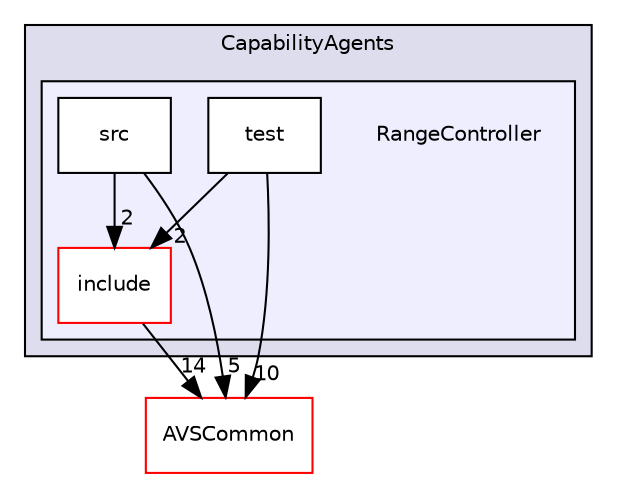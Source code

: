 digraph "/home/ANT.AMAZON.COM/womw/workplace/1.19_release/doxy/avs-device-sdk/CapabilityAgents/RangeController" {
  compound=true
  node [ fontsize="10", fontname="Helvetica"];
  edge [ labelfontsize="10", labelfontname="Helvetica"];
  subgraph clusterdir_7cf910bd1d7603f12ef47ff650cec893 {
    graph [ bgcolor="#ddddee", pencolor="black", label="CapabilityAgents" fontname="Helvetica", fontsize="10", URL="dir_7cf910bd1d7603f12ef47ff650cec893.html"]
  subgraph clusterdir_91c0e80209b769b24ceff766697d73ba {
    graph [ bgcolor="#eeeeff", pencolor="black", label="" URL="dir_91c0e80209b769b24ceff766697d73ba.html"];
    dir_91c0e80209b769b24ceff766697d73ba [shape=plaintext label="RangeController"];
    dir_a300646175cedb000ce771b86724754d [shape=box label="include" color="red" fillcolor="white" style="filled" URL="dir_a300646175cedb000ce771b86724754d.html"];
    dir_5f5c981ae1096092ef4474b26e80a34a [shape=box label="src" color="black" fillcolor="white" style="filled" URL="dir_5f5c981ae1096092ef4474b26e80a34a.html"];
    dir_04f647da28e65b08b6758f2e0d6e0de1 [shape=box label="test" color="black" fillcolor="white" style="filled" URL="dir_04f647da28e65b08b6758f2e0d6e0de1.html"];
  }
  }
  dir_13e65effb2bde530b17b3d5eefcd0266 [shape=box label="AVSCommon" fillcolor="white" style="filled" color="red" URL="dir_13e65effb2bde530b17b3d5eefcd0266.html"];
  dir_a300646175cedb000ce771b86724754d->dir_13e65effb2bde530b17b3d5eefcd0266 [headlabel="14", labeldistance=1.5 headhref="dir_000238_000017.html"];
  dir_5f5c981ae1096092ef4474b26e80a34a->dir_13e65effb2bde530b17b3d5eefcd0266 [headlabel="5", labeldistance=1.5 headhref="dir_000240_000017.html"];
  dir_5f5c981ae1096092ef4474b26e80a34a->dir_a300646175cedb000ce771b86724754d [headlabel="2", labeldistance=1.5 headhref="dir_000240_000238.html"];
  dir_04f647da28e65b08b6758f2e0d6e0de1->dir_13e65effb2bde530b17b3d5eefcd0266 [headlabel="10", labeldistance=1.5 headhref="dir_000241_000017.html"];
  dir_04f647da28e65b08b6758f2e0d6e0de1->dir_a300646175cedb000ce771b86724754d [headlabel="2", labeldistance=1.5 headhref="dir_000241_000238.html"];
}
